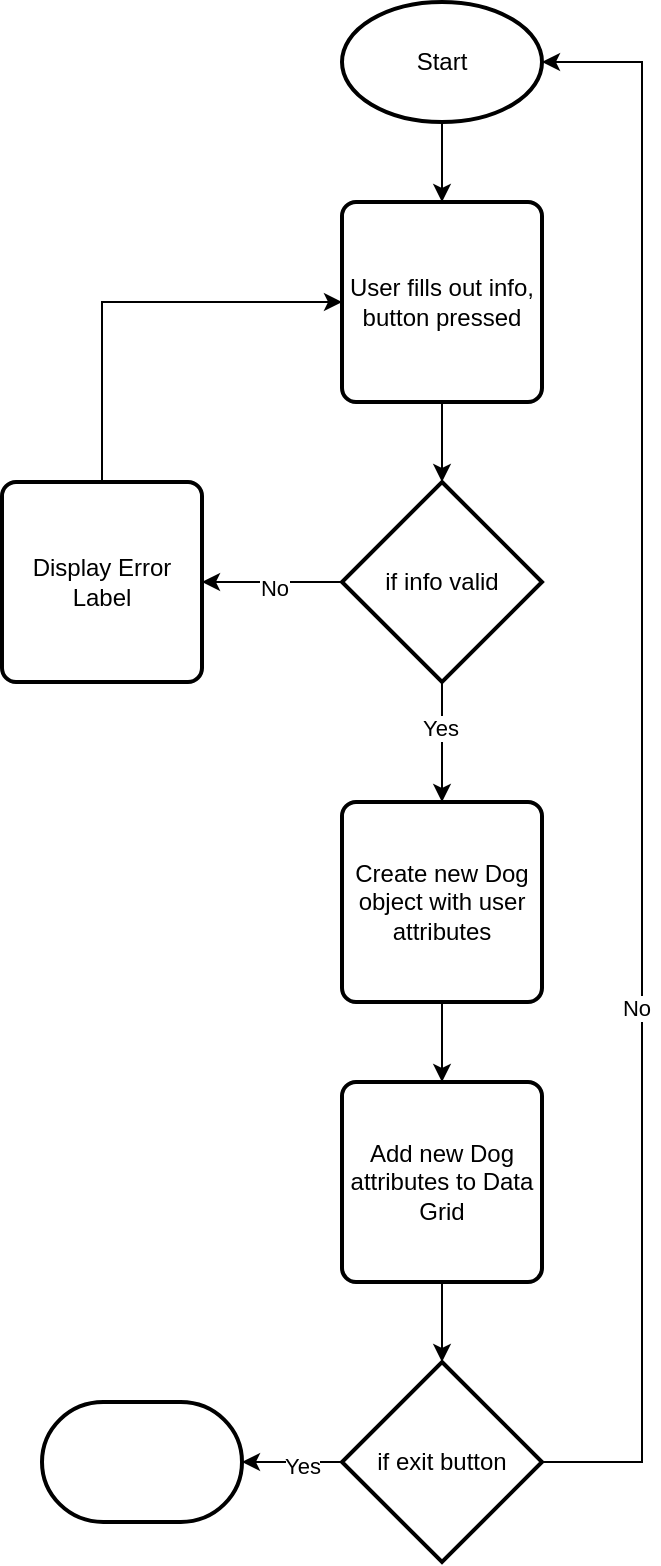 <mxfile version="21.6.6" type="device">
  <diagram name="Page-1" id="LZLH3ijqz6ucy52zJSnI">
    <mxGraphModel dx="1434" dy="790" grid="1" gridSize="10" guides="1" tooltips="1" connect="1" arrows="1" fold="1" page="1" pageScale="1" pageWidth="850" pageHeight="1100" math="0" shadow="0">
      <root>
        <mxCell id="0" />
        <mxCell id="1" parent="0" />
        <mxCell id="7SB9g83kL68nbNxZjG1E-3" style="edgeStyle=orthogonalEdgeStyle;rounded=0;orthogonalLoop=1;jettySize=auto;html=1;entryX=0.5;entryY=0;entryDx=0;entryDy=0;" edge="1" parent="1" source="7SB9g83kL68nbNxZjG1E-1" target="7SB9g83kL68nbNxZjG1E-2">
          <mxGeometry relative="1" as="geometry" />
        </mxCell>
        <mxCell id="7SB9g83kL68nbNxZjG1E-1" value="Start" style="strokeWidth=2;html=1;shape=mxgraph.flowchart.start_1;whiteSpace=wrap;" vertex="1" parent="1">
          <mxGeometry x="370" y="80" width="100" height="60" as="geometry" />
        </mxCell>
        <mxCell id="7SB9g83kL68nbNxZjG1E-11" style="edgeStyle=orthogonalEdgeStyle;rounded=0;orthogonalLoop=1;jettySize=auto;html=1;entryX=0.5;entryY=0;entryDx=0;entryDy=0;entryPerimeter=0;" edge="1" parent="1" source="7SB9g83kL68nbNxZjG1E-2" target="7SB9g83kL68nbNxZjG1E-4">
          <mxGeometry relative="1" as="geometry" />
        </mxCell>
        <mxCell id="7SB9g83kL68nbNxZjG1E-2" value="User fills out info, button pressed" style="rounded=1;whiteSpace=wrap;html=1;absoluteArcSize=1;arcSize=14;strokeWidth=2;" vertex="1" parent="1">
          <mxGeometry x="370" y="180" width="100" height="100" as="geometry" />
        </mxCell>
        <mxCell id="7SB9g83kL68nbNxZjG1E-6" style="edgeStyle=orthogonalEdgeStyle;rounded=0;orthogonalLoop=1;jettySize=auto;html=1;entryX=1;entryY=0.5;entryDx=0;entryDy=0;" edge="1" parent="1" source="7SB9g83kL68nbNxZjG1E-4" target="7SB9g83kL68nbNxZjG1E-5">
          <mxGeometry relative="1" as="geometry" />
        </mxCell>
        <mxCell id="7SB9g83kL68nbNxZjG1E-7" value="No" style="edgeLabel;html=1;align=center;verticalAlign=middle;resizable=0;points=[];" vertex="1" connectable="0" parent="7SB9g83kL68nbNxZjG1E-6">
          <mxGeometry x="-0.029" y="3" relative="1" as="geometry">
            <mxPoint as="offset" />
          </mxGeometry>
        </mxCell>
        <mxCell id="7SB9g83kL68nbNxZjG1E-9" style="edgeStyle=orthogonalEdgeStyle;rounded=0;orthogonalLoop=1;jettySize=auto;html=1;entryX=0.5;entryY=0;entryDx=0;entryDy=0;" edge="1" parent="1" source="7SB9g83kL68nbNxZjG1E-4" target="7SB9g83kL68nbNxZjG1E-8">
          <mxGeometry relative="1" as="geometry" />
        </mxCell>
        <mxCell id="7SB9g83kL68nbNxZjG1E-10" value="Yes" style="edgeLabel;html=1;align=center;verticalAlign=middle;resizable=0;points=[];" vertex="1" connectable="0" parent="7SB9g83kL68nbNxZjG1E-9">
          <mxGeometry x="-0.233" y="-1" relative="1" as="geometry">
            <mxPoint as="offset" />
          </mxGeometry>
        </mxCell>
        <mxCell id="7SB9g83kL68nbNxZjG1E-4" value="if info valid" style="strokeWidth=2;html=1;shape=mxgraph.flowchart.decision;whiteSpace=wrap;" vertex="1" parent="1">
          <mxGeometry x="370" y="320" width="100" height="100" as="geometry" />
        </mxCell>
        <mxCell id="7SB9g83kL68nbNxZjG1E-14" style="edgeStyle=orthogonalEdgeStyle;rounded=0;orthogonalLoop=1;jettySize=auto;html=1;entryX=0;entryY=0.5;entryDx=0;entryDy=0;" edge="1" parent="1" source="7SB9g83kL68nbNxZjG1E-5" target="7SB9g83kL68nbNxZjG1E-2">
          <mxGeometry relative="1" as="geometry">
            <Array as="points">
              <mxPoint x="250" y="230" />
            </Array>
          </mxGeometry>
        </mxCell>
        <mxCell id="7SB9g83kL68nbNxZjG1E-5" value="Display Error Label" style="rounded=1;whiteSpace=wrap;html=1;absoluteArcSize=1;arcSize=14;strokeWidth=2;" vertex="1" parent="1">
          <mxGeometry x="200" y="320" width="100" height="100" as="geometry" />
        </mxCell>
        <mxCell id="7SB9g83kL68nbNxZjG1E-13" style="edgeStyle=orthogonalEdgeStyle;rounded=0;orthogonalLoop=1;jettySize=auto;html=1;entryX=0.5;entryY=0;entryDx=0;entryDy=0;" edge="1" parent="1" source="7SB9g83kL68nbNxZjG1E-8" target="7SB9g83kL68nbNxZjG1E-12">
          <mxGeometry relative="1" as="geometry" />
        </mxCell>
        <mxCell id="7SB9g83kL68nbNxZjG1E-8" value="Create new Dog object with user attributes" style="rounded=1;whiteSpace=wrap;html=1;absoluteArcSize=1;arcSize=14;strokeWidth=2;" vertex="1" parent="1">
          <mxGeometry x="370" y="480" width="100" height="100" as="geometry" />
        </mxCell>
        <mxCell id="7SB9g83kL68nbNxZjG1E-20" style="edgeStyle=orthogonalEdgeStyle;rounded=0;orthogonalLoop=1;jettySize=auto;html=1;entryX=0.5;entryY=0;entryDx=0;entryDy=0;entryPerimeter=0;" edge="1" parent="1" source="7SB9g83kL68nbNxZjG1E-12" target="7SB9g83kL68nbNxZjG1E-16">
          <mxGeometry relative="1" as="geometry" />
        </mxCell>
        <mxCell id="7SB9g83kL68nbNxZjG1E-12" value="Add new Dog attributes to Data Grid" style="rounded=1;whiteSpace=wrap;html=1;absoluteArcSize=1;arcSize=14;strokeWidth=2;" vertex="1" parent="1">
          <mxGeometry x="370" y="620" width="100" height="100" as="geometry" />
        </mxCell>
        <mxCell id="7SB9g83kL68nbNxZjG1E-18" style="edgeStyle=orthogonalEdgeStyle;rounded=0;orthogonalLoop=1;jettySize=auto;html=1;entryX=1;entryY=0.5;entryDx=0;entryDy=0;entryPerimeter=0;" edge="1" parent="1" source="7SB9g83kL68nbNxZjG1E-16" target="7SB9g83kL68nbNxZjG1E-17">
          <mxGeometry relative="1" as="geometry" />
        </mxCell>
        <mxCell id="7SB9g83kL68nbNxZjG1E-19" value="Yes" style="edgeLabel;html=1;align=center;verticalAlign=middle;resizable=0;points=[];" vertex="1" connectable="0" parent="7SB9g83kL68nbNxZjG1E-18">
          <mxGeometry x="-0.2" y="2" relative="1" as="geometry">
            <mxPoint as="offset" />
          </mxGeometry>
        </mxCell>
        <mxCell id="7SB9g83kL68nbNxZjG1E-21" style="edgeStyle=orthogonalEdgeStyle;rounded=0;orthogonalLoop=1;jettySize=auto;html=1;entryX=1;entryY=0.5;entryDx=0;entryDy=0;entryPerimeter=0;" edge="1" parent="1" source="7SB9g83kL68nbNxZjG1E-16" target="7SB9g83kL68nbNxZjG1E-1">
          <mxGeometry relative="1" as="geometry">
            <mxPoint x="550" y="190" as="targetPoint" />
            <Array as="points">
              <mxPoint x="520" y="810" />
              <mxPoint x="520" y="110" />
            </Array>
          </mxGeometry>
        </mxCell>
        <mxCell id="7SB9g83kL68nbNxZjG1E-22" value="No" style="edgeLabel;html=1;align=center;verticalAlign=middle;resizable=0;points=[];" vertex="1" connectable="0" parent="7SB9g83kL68nbNxZjG1E-21">
          <mxGeometry x="-0.307" y="3" relative="1" as="geometry">
            <mxPoint as="offset" />
          </mxGeometry>
        </mxCell>
        <mxCell id="7SB9g83kL68nbNxZjG1E-16" value="if exit button" style="strokeWidth=2;html=1;shape=mxgraph.flowchart.decision;whiteSpace=wrap;" vertex="1" parent="1">
          <mxGeometry x="370" y="760" width="100" height="100" as="geometry" />
        </mxCell>
        <mxCell id="7SB9g83kL68nbNxZjG1E-17" value="" style="strokeWidth=2;html=1;shape=mxgraph.flowchart.terminator;whiteSpace=wrap;" vertex="1" parent="1">
          <mxGeometry x="220" y="780" width="100" height="60" as="geometry" />
        </mxCell>
      </root>
    </mxGraphModel>
  </diagram>
</mxfile>
